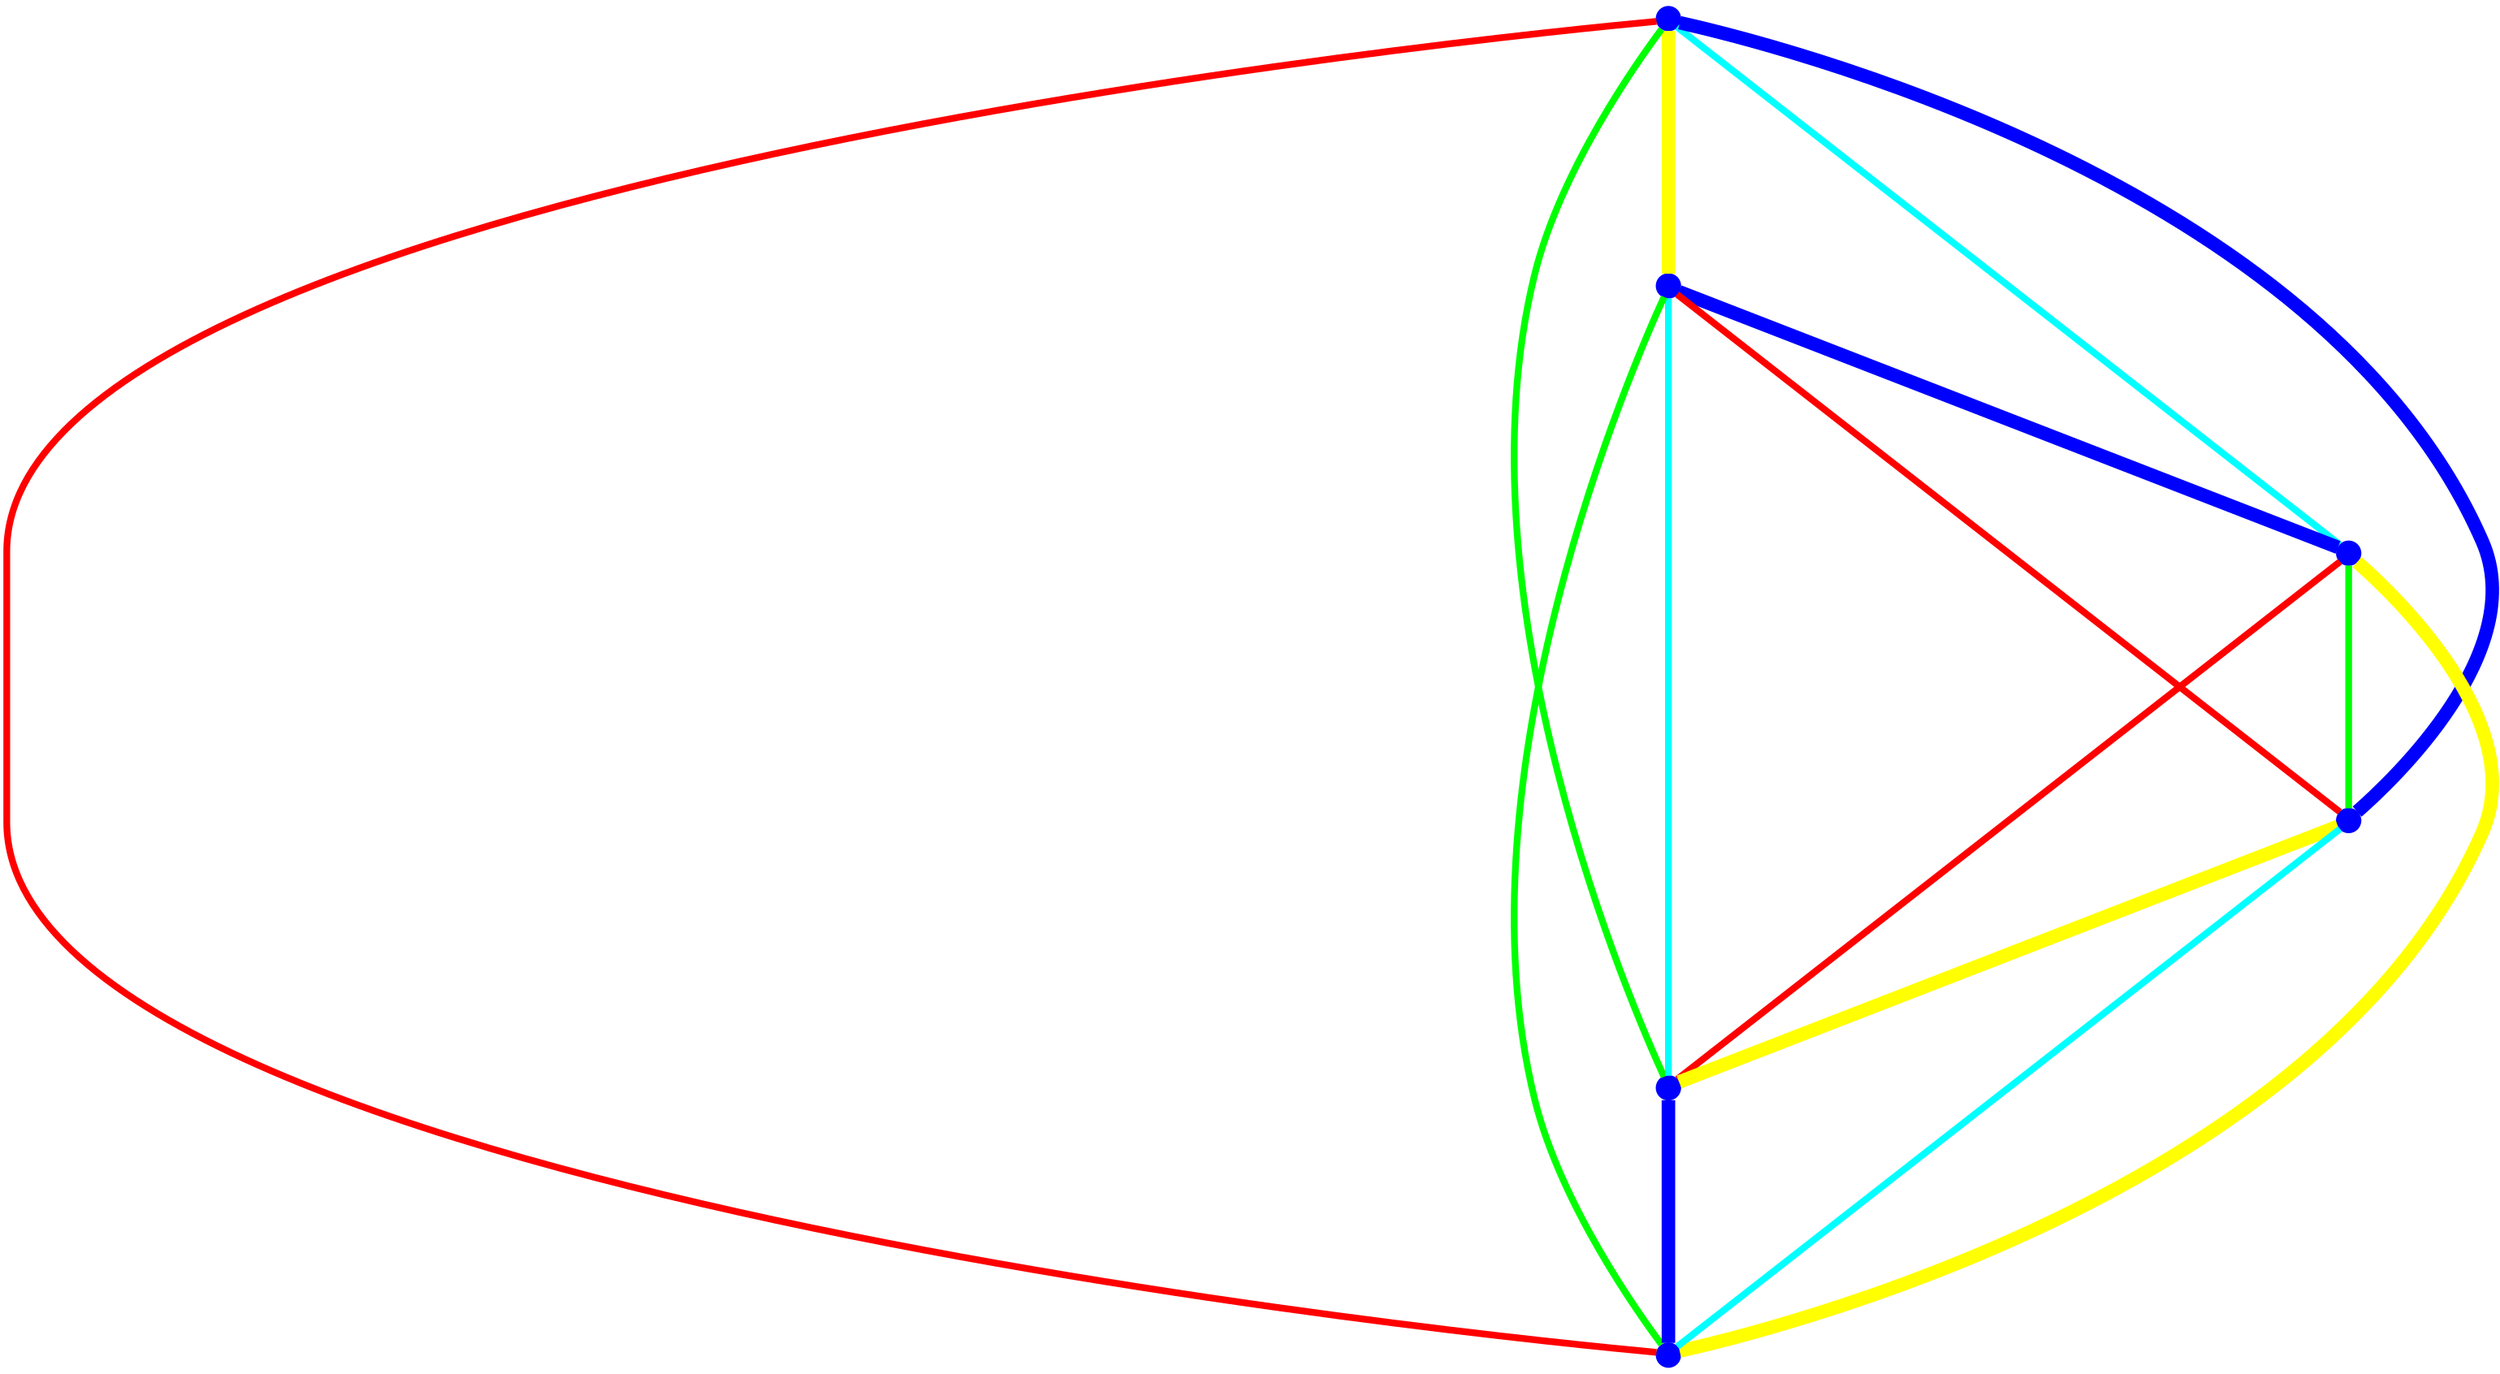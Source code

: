 graph {
ranksep=2
nodesep=2
node [label="" shape=circle style=filled fixedsize=true color=blue fillcolor=blue width=0.2];
"1" -- "2" [style="solid",penwidth="8",color="yellow"];
"1" -- "3" [style="solid",penwidth="4",color="cyan"];
"1" -- "4" [style="solid",penwidth="8",color="blue"];
"1" -- "5" [style="solid",penwidth="4",color="green"];
"1" -- "6" [style="solid",penwidth="4",color="red"];
"2" -- "3" [style="solid",penwidth="8",color="blue"];
"2" -- "4" [style="solid",penwidth="4",color="red"];
"2" -- "5" [style="solid",penwidth="4",color="cyan"];
"2" -- "6" [style="solid",penwidth="4",color="green"];
"3" -- "4" [style="solid",penwidth="4",color="green"];
"3" -- "5" [style="solid",penwidth="4",color="red"];
"3" -- "6" [style="solid",penwidth="8",color="yellow"];
"4" -- "5" [style="solid",penwidth="8",color="yellow"];
"4" -- "6" [style="solid",penwidth="4",color="cyan"];
"5" -- "6" [style="solid",penwidth="8",color="blue"];
}
